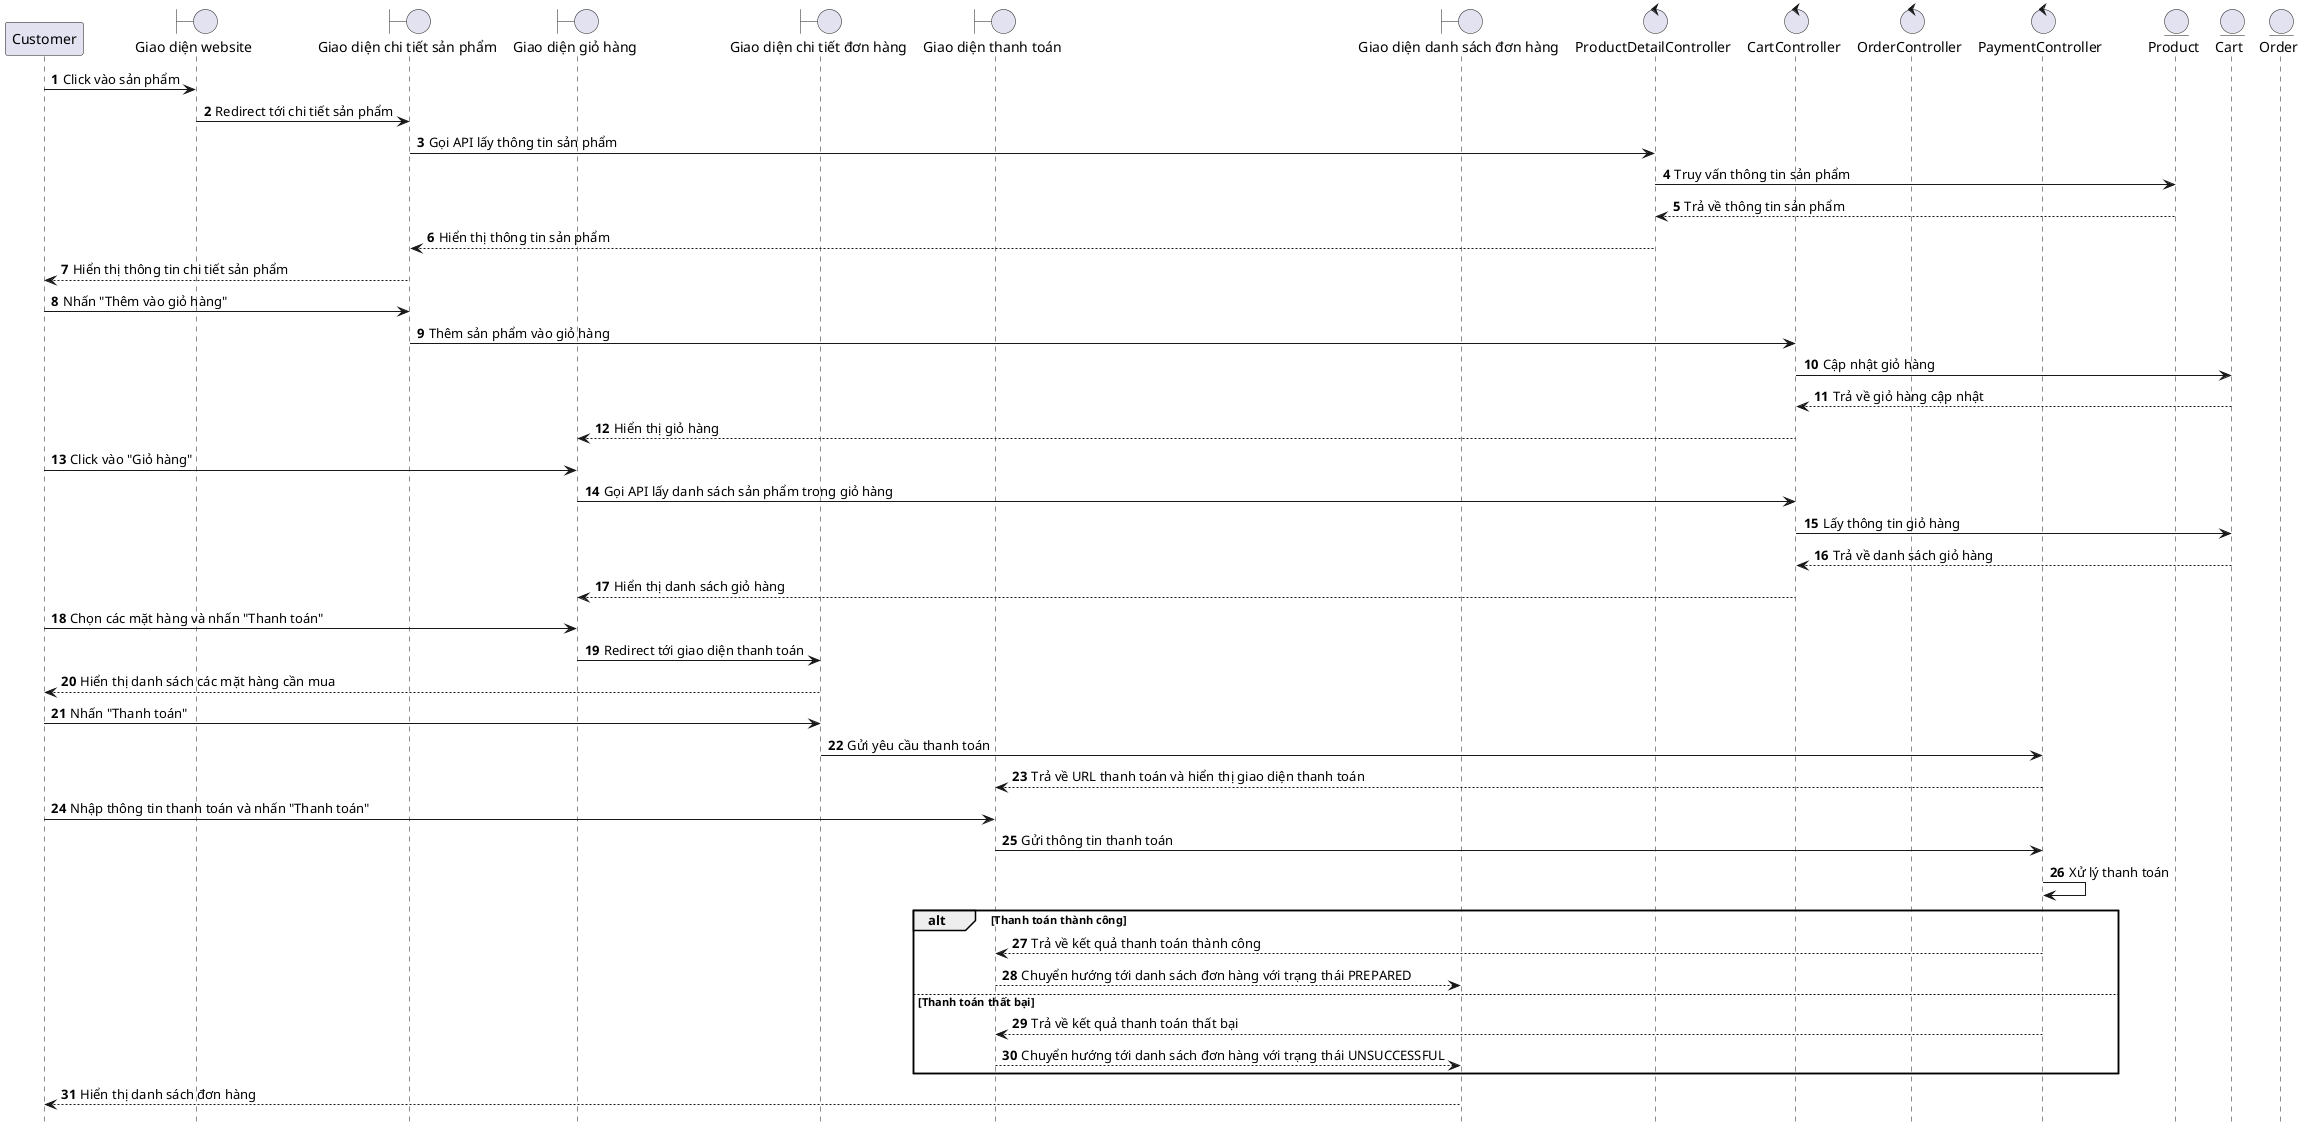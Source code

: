 @startuml Purchase

hide footbox
autonumber
participant Customer as customer
boundary "Giao diện website" as web
boundary "Giao diện chi tiết sản phẩm" as productDetail
boundary "Giao diện giỏ hàng" as cart
boundary "Giao diện chi tiết đơn hàng" as orderDetail
boundary "Giao diện thanh toán" as payment
boundary "Giao diện danh sách đơn hàng" as orderList
control "ProductDetailController" as productDetailController
control "CartController" as cartController
control "OrderController" as orderController
control "PaymentController" as paymentController
entity "Product" as productEntity
entity "Cart" as cartEntity
entity "Order" as orderEntity

customer -> web: Click vào sản phẩm
web -> productDetail: Redirect tới chi tiết sản phẩm
productDetail -> productDetailController: Gọi API lấy thông tin sản phẩm
productDetailController -> productEntity: Truy vấn thông tin sản phẩm
productEntity --> productDetailController: Trả về thông tin sản phẩm
productDetailController --> productDetail: Hiển thị thông tin sản phẩm
productDetail --> customer: Hiển thị thông tin chi tiết sản phẩm

customer -> productDetail: Nhấn "Thêm vào giỏ hàng"
productDetail -> cartController: Thêm sản phẩm vào giỏ hàng
cartController -> cartEntity: Cập nhật giỏ hàng
cartEntity --> cartController: Trả về giỏ hàng cập nhật
cartController --> cart: Hiển thị giỏ hàng

customer -> cart: Click vào "Giỏ hàng"
cart -> cartController: Gọi API lấy danh sách sản phẩm trong giỏ hàng
cartController -> cartEntity: Lấy thông tin giỏ hàng
cartEntity --> cartController: Trả về danh sách giỏ hàng
cartController --> cart: Hiển thị danh sách giỏ hàng

customer -> cart: Chọn các mặt hàng và nhấn "Thanh toán"
cart -> orderDetail: Redirect tới giao diện thanh toán
orderDetail --> customer: Hiển thị danh sách các mặt hàng cần mua

customer -> orderDetail: Nhấn "Thanh toán"
orderDetail -> paymentController: Gửi yêu cầu thanh toán
paymentController --> payment: Trả về URL thanh toán và hiển thị giao diện thanh toán

customer -> payment: Nhập thông tin thanh toán và nhấn "Thanh toán"
payment -> paymentController: Gửi thông tin thanh toán
paymentController -> paymentController: Xử lý thanh toán
alt Thanh toán thành công
    paymentController --> payment: Trả về kết quả thanh toán thành công
    payment --> orderList: Chuyển hướng tới danh sách đơn hàng với trạng thái PREPARED
else Thanh toán thất bại
    paymentController --> payment: Trả về kết quả thanh toán thất bại
    payment --> orderList: Chuyển hướng tới danh sách đơn hàng với trạng thái UNSUCCESSFUL
end

orderList --> customer: Hiển thị danh sách đơn hàng

@enduml
